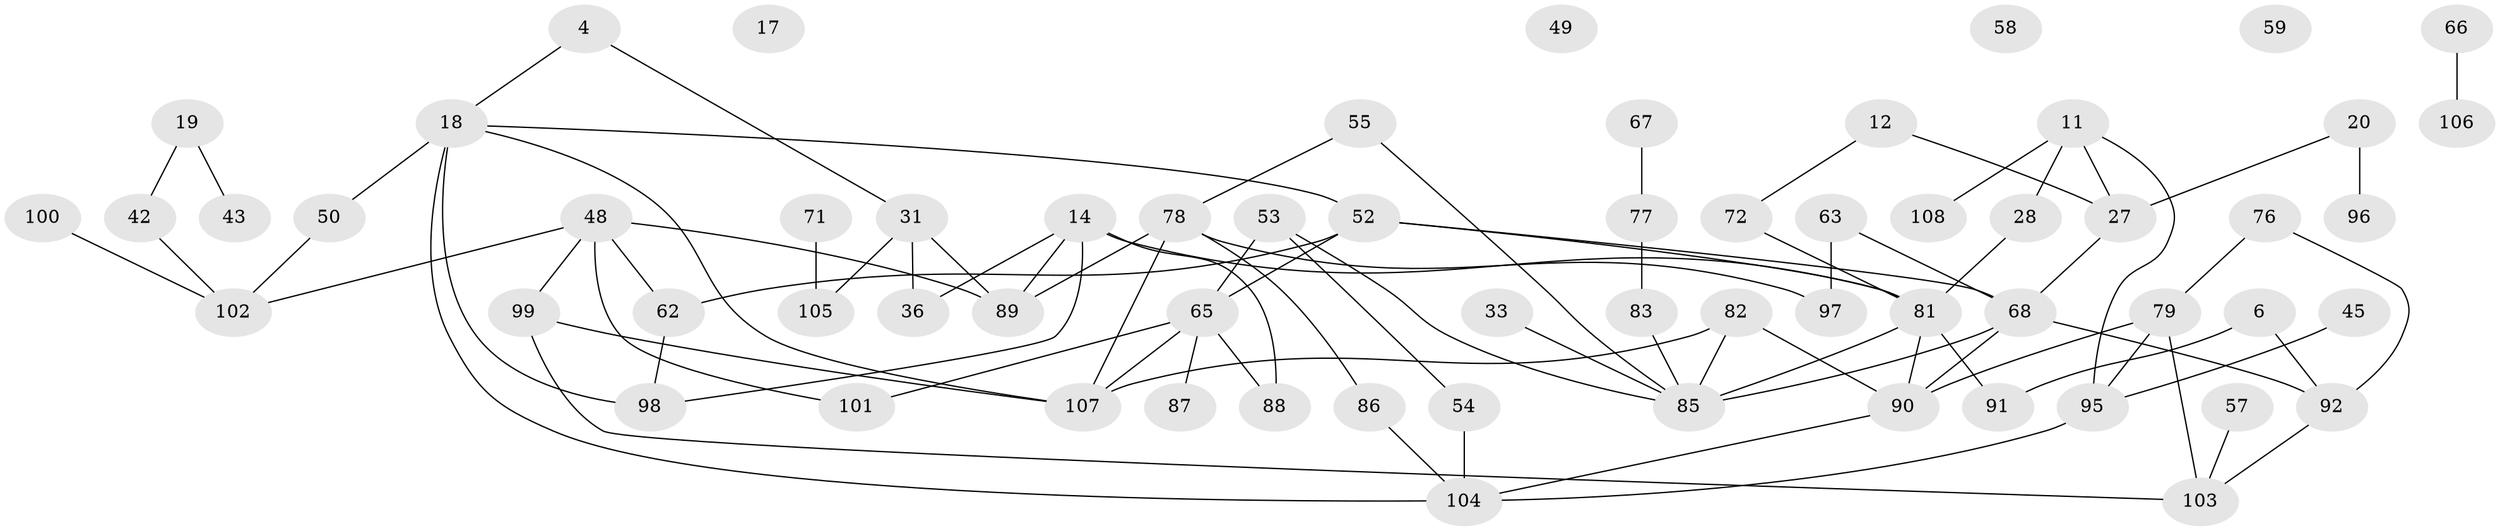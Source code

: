 // original degree distribution, {7: 0.009259259259259259, 3: 0.2037037037037037, 2: 0.3611111111111111, 4: 0.10185185185185185, 5: 0.09259259259259259, 6: 0.037037037037037035, 1: 0.1574074074074074, 0: 0.037037037037037035}
// Generated by graph-tools (version 1.1) at 2025/43/03/04/25 21:43:22]
// undirected, 64 vertices, 87 edges
graph export_dot {
graph [start="1"]
  node [color=gray90,style=filled];
  4;
  6;
  11;
  12;
  14;
  17;
  18 [super="+1+3"];
  19;
  20;
  27;
  28;
  31;
  33;
  36;
  42;
  43;
  45;
  48;
  49;
  50;
  52 [super="+51"];
  53 [super="+8"];
  54;
  55 [super="+44"];
  57;
  58;
  59;
  62 [super="+39"];
  63;
  65 [super="+22+56"];
  66;
  67;
  68 [super="+34"];
  71;
  72;
  76;
  77;
  78;
  79 [super="+35+64"];
  81 [super="+13"];
  82;
  83;
  85 [super="+5+25+70"];
  86;
  87;
  88;
  89 [super="+21+16+47"];
  90 [super="+29+69+38+74+75"];
  91;
  92 [super="+73"];
  95 [super="+24"];
  96 [super="+23"];
  97;
  98 [super="+94"];
  99 [super="+7"];
  100;
  101;
  102;
  103;
  104 [super="+80+93"];
  105;
  106;
  107 [super="+84"];
  108;
  4 -- 31;
  4 -- 18;
  6 -- 91;
  6 -- 92;
  11 -- 27;
  11 -- 28;
  11 -- 95;
  11 -- 108;
  12 -- 27;
  12 -- 72;
  14 -- 36;
  14 -- 81 [weight=2];
  14 -- 88;
  14 -- 89;
  14 -- 98;
  18 -- 98 [weight=2];
  18 -- 50;
  18 -- 52;
  18 -- 107;
  18 -- 104;
  19 -- 42;
  19 -- 43;
  20 -- 27;
  20 -- 96 [weight=2];
  27 -- 68;
  28 -- 81;
  31 -- 36;
  31 -- 105;
  31 -- 89;
  33 -- 85;
  42 -- 102;
  45 -- 95;
  48 -- 62;
  48 -- 89;
  48 -- 101;
  48 -- 102;
  48 -- 99;
  50 -- 102;
  52 -- 65;
  52 -- 81;
  52 -- 62;
  52 -- 68;
  53 -- 54;
  53 -- 65 [weight=3];
  53 -- 85;
  54 -- 104;
  55 -- 85;
  55 -- 78;
  57 -- 103;
  62 -- 98;
  63 -- 97;
  63 -- 68;
  65 -- 88;
  65 -- 101;
  65 -- 87;
  65 -- 107;
  66 -- 106;
  67 -- 77;
  68 -- 85 [weight=3];
  68 -- 92 [weight=2];
  68 -- 90;
  71 -- 105;
  72 -- 81;
  76 -- 92;
  76 -- 79;
  77 -- 83;
  78 -- 86;
  78 -- 89;
  78 -- 97;
  78 -- 107;
  79 -- 95;
  79 -- 90 [weight=2];
  79 -- 103;
  81 -- 91;
  81 -- 90;
  81 -- 85;
  82 -- 85;
  82 -- 90;
  82 -- 107;
  83 -- 85 [weight=2];
  86 -- 104;
  90 -- 104;
  92 -- 103 [weight=2];
  95 -- 104;
  99 -- 103 [weight=2];
  99 -- 107;
  100 -- 102;
}
